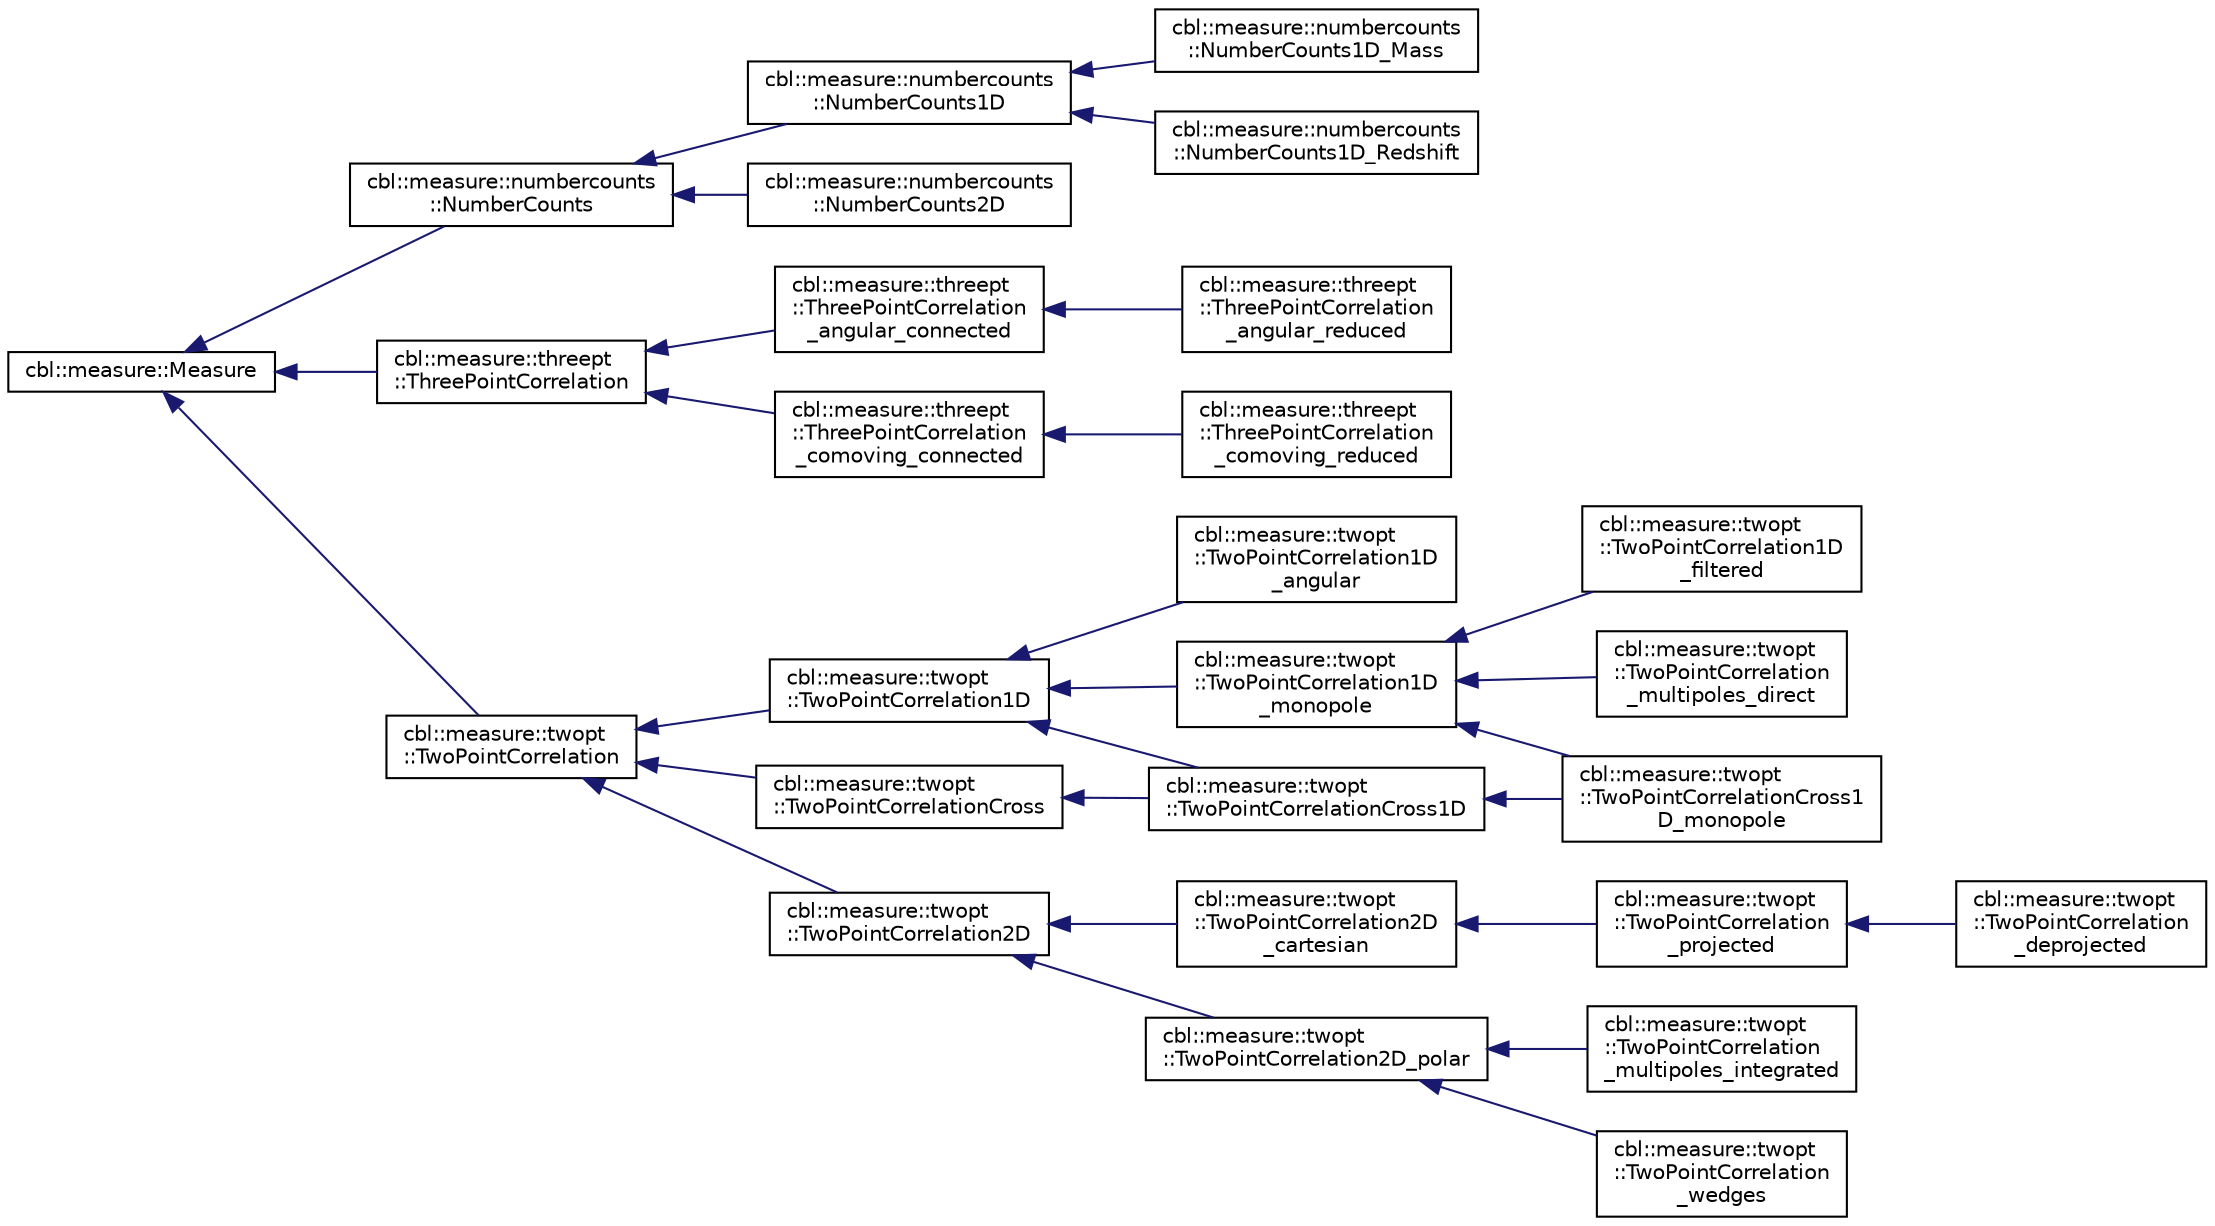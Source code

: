 digraph "Graphical Class Hierarchy"
{
  edge [fontname="Helvetica",fontsize="10",labelfontname="Helvetica",labelfontsize="10"];
  node [fontname="Helvetica",fontsize="10",shape=record];
  rankdir="LR";
  Node0 [label="cbl::measure::Measure",height=0.2,width=0.4,color="black", fillcolor="white", style="filled",URL="$db/d0a/classcbl_1_1measure_1_1Measure.html",tooltip="The class Measure. "];
  Node0 -> Node1 [dir="back",color="midnightblue",fontsize="10",style="solid",fontname="Helvetica"];
  Node1 [label="cbl::measure::numbercounts\l::NumberCounts",height=0.2,width=0.4,color="black", fillcolor="white", style="filled",URL="$df/df8/classcbl_1_1measure_1_1numbercounts_1_1NumberCounts.html",tooltip="The class NumberCounts. "];
  Node1 -> Node2 [dir="back",color="midnightblue",fontsize="10",style="solid",fontname="Helvetica"];
  Node2 [label="cbl::measure::numbercounts\l::NumberCounts1D",height=0.2,width=0.4,color="black", fillcolor="white", style="filled",URL="$d4/d5a/classcbl_1_1measure_1_1numbercounts_1_1NumberCounts1D.html",tooltip="The class NumberCounts1D. "];
  Node2 -> Node3 [dir="back",color="midnightblue",fontsize="10",style="solid",fontname="Helvetica"];
  Node3 [label="cbl::measure::numbercounts\l::NumberCounts1D_Mass",height=0.2,width=0.4,color="black", fillcolor="white", style="filled",URL="$d9/d50/classcbl_1_1measure_1_1numbercounts_1_1NumberCounts1D__Mass.html",tooltip="The class NumberCounts1D_Mass. "];
  Node2 -> Node4 [dir="back",color="midnightblue",fontsize="10",style="solid",fontname="Helvetica"];
  Node4 [label="cbl::measure::numbercounts\l::NumberCounts1D_Redshift",height=0.2,width=0.4,color="black", fillcolor="white", style="filled",URL="$d9/d28/classcbl_1_1measure_1_1numbercounts_1_1NumberCounts1D__Redshift.html",tooltip="The class NumberCounts1D_Redshift. "];
  Node1 -> Node5 [dir="back",color="midnightblue",fontsize="10",style="solid",fontname="Helvetica"];
  Node5 [label="cbl::measure::numbercounts\l::NumberCounts2D",height=0.2,width=0.4,color="black", fillcolor="white", style="filled",URL="$d6/de5/classcbl_1_1measure_1_1numbercounts_1_1NumberCounts2D.html",tooltip="The class NumberCounts2D. "];
  Node0 -> Node6 [dir="back",color="midnightblue",fontsize="10",style="solid",fontname="Helvetica"];
  Node6 [label="cbl::measure::threept\l::ThreePointCorrelation",height=0.2,width=0.4,color="black", fillcolor="white", style="filled",URL="$d5/df5/classcbl_1_1measure_1_1threept_1_1ThreePointCorrelation.html",tooltip="The class ThreePointCorrelation. "];
  Node6 -> Node7 [dir="back",color="midnightblue",fontsize="10",style="solid",fontname="Helvetica"];
  Node7 [label="cbl::measure::threept\l::ThreePointCorrelation\l_angular_connected",height=0.2,width=0.4,color="black", fillcolor="white", style="filled",URL="$d9/d1e/classcbl_1_1measure_1_1threept_1_1ThreePointCorrelation__angular__connected.html",tooltip="The class ThreePointCorrelation_angular_connected. "];
  Node7 -> Node8 [dir="back",color="midnightblue",fontsize="10",style="solid",fontname="Helvetica"];
  Node8 [label="cbl::measure::threept\l::ThreePointCorrelation\l_angular_reduced",height=0.2,width=0.4,color="black", fillcolor="white", style="filled",URL="$de/d62/classcbl_1_1measure_1_1threept_1_1ThreePointCorrelation__angular__reduced.html",tooltip="The class ThreePointCorrelation_angular_reduced. "];
  Node6 -> Node9 [dir="back",color="midnightblue",fontsize="10",style="solid",fontname="Helvetica"];
  Node9 [label="cbl::measure::threept\l::ThreePointCorrelation\l_comoving_connected",height=0.2,width=0.4,color="black", fillcolor="white", style="filled",URL="$db/d62/classcbl_1_1measure_1_1threept_1_1ThreePointCorrelation__comoving__connected.html",tooltip="The class ThreePointCorrelation_comoving_connected. "];
  Node9 -> Node10 [dir="back",color="midnightblue",fontsize="10",style="solid",fontname="Helvetica"];
  Node10 [label="cbl::measure::threept\l::ThreePointCorrelation\l_comoving_reduced",height=0.2,width=0.4,color="black", fillcolor="white", style="filled",URL="$dc/d22/classcbl_1_1measure_1_1threept_1_1ThreePointCorrelation__comoving__reduced.html",tooltip="The class ThreePointCorrelation_comoving_reduced. "];
  Node0 -> Node11 [dir="back",color="midnightblue",fontsize="10",style="solid",fontname="Helvetica"];
  Node11 [label="cbl::measure::twopt\l::TwoPointCorrelation",height=0.2,width=0.4,color="black", fillcolor="white", style="filled",URL="$d6/d07/classcbl_1_1measure_1_1twopt_1_1TwoPointCorrelation.html",tooltip="The class TwoPointCorrelation. "];
  Node11 -> Node12 [dir="back",color="midnightblue",fontsize="10",style="solid",fontname="Helvetica"];
  Node12 [label="cbl::measure::twopt\l::TwoPointCorrelation1D",height=0.2,width=0.4,color="black", fillcolor="white", style="filled",URL="$d9/d23/classcbl_1_1measure_1_1twopt_1_1TwoPointCorrelation1D.html",tooltip="The class TwoPointCorrelation1D. "];
  Node12 -> Node13 [dir="back",color="midnightblue",fontsize="10",style="solid",fontname="Helvetica"];
  Node13 [label="cbl::measure::twopt\l::TwoPointCorrelation1D\l_angular",height=0.2,width=0.4,color="black", fillcolor="white", style="filled",URL="$d7/d23/classcbl_1_1measure_1_1twopt_1_1TwoPointCorrelation1D__angular.html",tooltip="The class TwoPointCorrelation1D_angular. "];
  Node12 -> Node14 [dir="back",color="midnightblue",fontsize="10",style="solid",fontname="Helvetica"];
  Node14 [label="cbl::measure::twopt\l::TwoPointCorrelation1D\l_monopole",height=0.2,width=0.4,color="black", fillcolor="white", style="filled",URL="$d3/de8/classcbl_1_1measure_1_1twopt_1_1TwoPointCorrelation1D__monopole.html",tooltip="The class TwoPointCorrelation1D_monopole. "];
  Node14 -> Node15 [dir="back",color="midnightblue",fontsize="10",style="solid",fontname="Helvetica"];
  Node15 [label="cbl::measure::twopt\l::TwoPointCorrelation1D\l_filtered",height=0.2,width=0.4,color="black", fillcolor="white", style="filled",URL="$dd/d4e/classcbl_1_1measure_1_1twopt_1_1TwoPointCorrelation1D__filtered.html",tooltip="The class TwoPointCorrelation1D_filtered. "];
  Node14 -> Node16 [dir="back",color="midnightblue",fontsize="10",style="solid",fontname="Helvetica"];
  Node16 [label="cbl::measure::twopt\l::TwoPointCorrelation\l_multipoles_direct",height=0.2,width=0.4,color="black", fillcolor="white", style="filled",URL="$dd/d4a/classcbl_1_1measure_1_1twopt_1_1TwoPointCorrelation__multipoles__direct.html",tooltip="The class TwoPointCorrelation_multipoles_direct. "];
  Node14 -> Node29 [dir="back",color="midnightblue",fontsize="10",style="solid",fontname="Helvetica"];
  Node29 [label="cbl::measure::twopt\l::TwoPointCorrelationCross1\lD_monopole",height=0.2,width=0.4,color="black", fillcolor="white", style="filled",URL="$d9/ddd/classcbl_1_1measure_1_1twopt_1_1TwoPointCorrelationCross1D__monopole.html",tooltip="The class TwoPointCorrelationCross1D_monopole. "];
  Node12 -> Node28 [dir="back",color="midnightblue",fontsize="10",style="solid",fontname="Helvetica"];
  Node28 [label="cbl::measure::twopt\l::TwoPointCorrelationCross1D",height=0.2,width=0.4,color="black", fillcolor="white", style="filled",URL="$d8/de8/classcbl_1_1measure_1_1twopt_1_1TwoPointCorrelationCross1D.html",tooltip="The class TwoPointCorrelationCross1D. "];
  Node28 -> Node29 [dir="back",color="midnightblue",fontsize="10",style="solid",fontname="Helvetica"];
  Node11 -> Node20 [dir="back",color="midnightblue",fontsize="10",style="solid",fontname="Helvetica"];
  Node20 [label="cbl::measure::twopt\l::TwoPointCorrelation2D",height=0.2,width=0.4,color="black", fillcolor="white", style="filled",URL="$dd/d19/classcbl_1_1measure_1_1twopt_1_1TwoPointCorrelation2D.html",tooltip="The class TwoPointCorrelation2D. "];
  Node20 -> Node21 [dir="back",color="midnightblue",fontsize="10",style="solid",fontname="Helvetica"];
  Node21 [label="cbl::measure::twopt\l::TwoPointCorrelation2D\l_cartesian",height=0.2,width=0.4,color="black", fillcolor="white", style="filled",URL="$d5/d63/classcbl_1_1measure_1_1twopt_1_1TwoPointCorrelation2D__cartesian.html",tooltip="The class TwoPointCorrelation2D_cartesian. "];
  Node21 -> Node22 [dir="back",color="midnightblue",fontsize="10",style="solid",fontname="Helvetica"];
  Node22 [label="cbl::measure::twopt\l::TwoPointCorrelation\l_projected",height=0.2,width=0.4,color="black", fillcolor="white", style="filled",URL="$d4/d5c/classcbl_1_1measure_1_1twopt_1_1TwoPointCorrelation__projected.html",tooltip="The class TwoPointCorrelation_projected. "];
  Node22 -> Node23 [dir="back",color="midnightblue",fontsize="10",style="solid",fontname="Helvetica"];
  Node23 [label="cbl::measure::twopt\l::TwoPointCorrelation\l_deprojected",height=0.2,width=0.4,color="black", fillcolor="white", style="filled",URL="$d4/db3/classcbl_1_1measure_1_1twopt_1_1TwoPointCorrelation__deprojected.html",tooltip="The class TwoPointCorrelation_deprojected. "];
  Node20 -> Node24 [dir="back",color="midnightblue",fontsize="10",style="solid",fontname="Helvetica"];
  Node24 [label="cbl::measure::twopt\l::TwoPointCorrelation2D_polar",height=0.2,width=0.4,color="black", fillcolor="white", style="filled",URL="$d6/dcd/classcbl_1_1measure_1_1twopt_1_1TwoPointCorrelation2D__polar.html",tooltip="The class TwoPointCorrelation2D_polar. "];
  Node24 -> Node25 [dir="back",color="midnightblue",fontsize="10",style="solid",fontname="Helvetica"];
  Node25 [label="cbl::measure::twopt\l::TwoPointCorrelation\l_multipoles_integrated",height=0.2,width=0.4,color="black", fillcolor="white", style="filled",URL="$d9/d87/classcbl_1_1measure_1_1twopt_1_1TwoPointCorrelation__multipoles__integrated.html",tooltip="The class TwoPointCorrelation_multipoles_integrated. "];
  Node24 -> Node26 [dir="back",color="midnightblue",fontsize="10",style="solid",fontname="Helvetica"];
  Node26 [label="cbl::measure::twopt\l::TwoPointCorrelation\l_wedges",height=0.2,width=0.4,color="black", fillcolor="white", style="filled",URL="$db/d48/classcbl_1_1measure_1_1twopt_1_1TwoPointCorrelation__wedges.html",tooltip="The class TwoPointCorrelation_wedges. "];
  Node11 -> Node27 [dir="back",color="midnightblue",fontsize="10",style="solid",fontname="Helvetica"];
  Node27 [label="cbl::measure::twopt\l::TwoPointCorrelationCross",height=0.2,width=0.4,color="black", fillcolor="white", style="filled",URL="$da/d04/classcbl_1_1measure_1_1twopt_1_1TwoPointCorrelationCross.html",tooltip="The class TwoPointCorrelationCross. "];
  Node27 -> Node28 [dir="back",color="midnightblue",fontsize="10",style="solid",fontname="Helvetica"];
}
